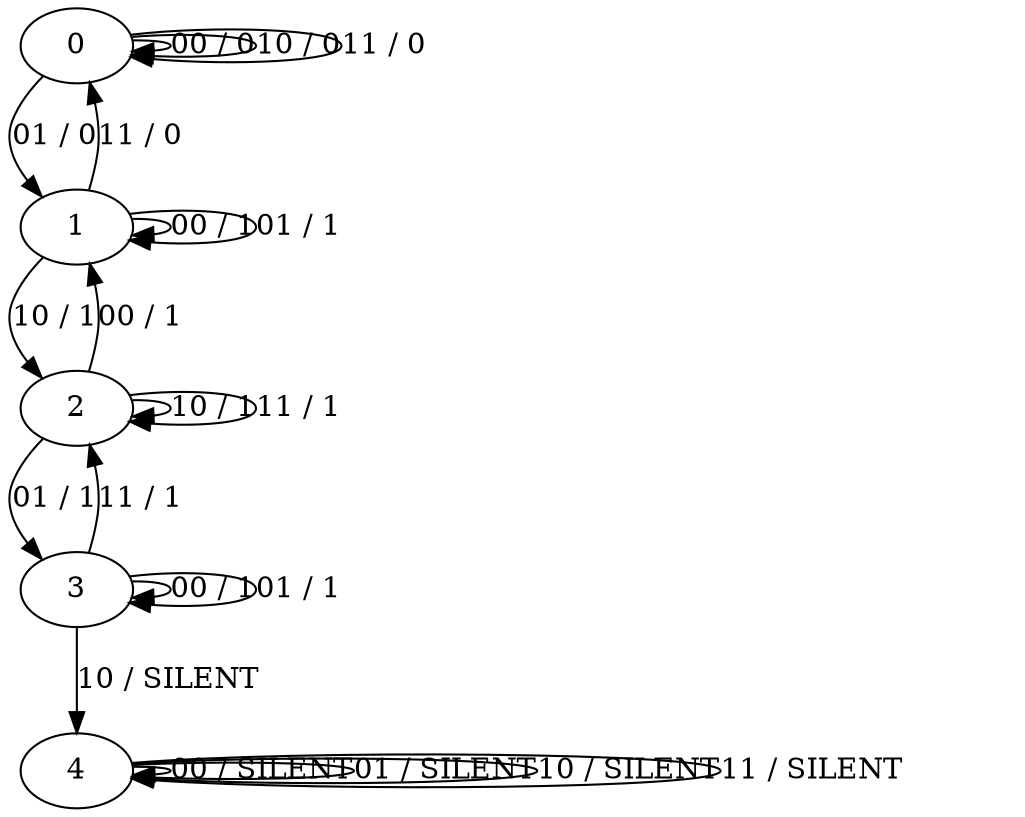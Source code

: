 digraph {
0
1
2
3
4
0 -> 0 [label="00 / 0"]
0 -> 1 [label="01 / 0"]
0 -> 0 [label="10 / 0"]
0 -> 0 [label="11 / 0"]
1 -> 1 [label="00 / 1"]
1 -> 1 [label="01 / 1"]
1 -> 2 [label="10 / 1"]
1 -> 0 [label="11 / 0"]
2 -> 1 [label="00 / 1"]
2 -> 3 [label="01 / 1"]
2 -> 2 [label="10 / 1"]
2 -> 2 [label="11 / 1"]
3 -> 3 [label="00 / 1"]
3 -> 3 [label="01 / 1"]
3 -> 4 [label="10 / SILENT"]
3 -> 2 [label="11 / 1"]
4 -> 4 [label="00 / SILENT"]
4 -> 4 [label="01 / SILENT"]
4 -> 4 [label="10 / SILENT"]
4 -> 4 [label="11 / SILENT"]
}
